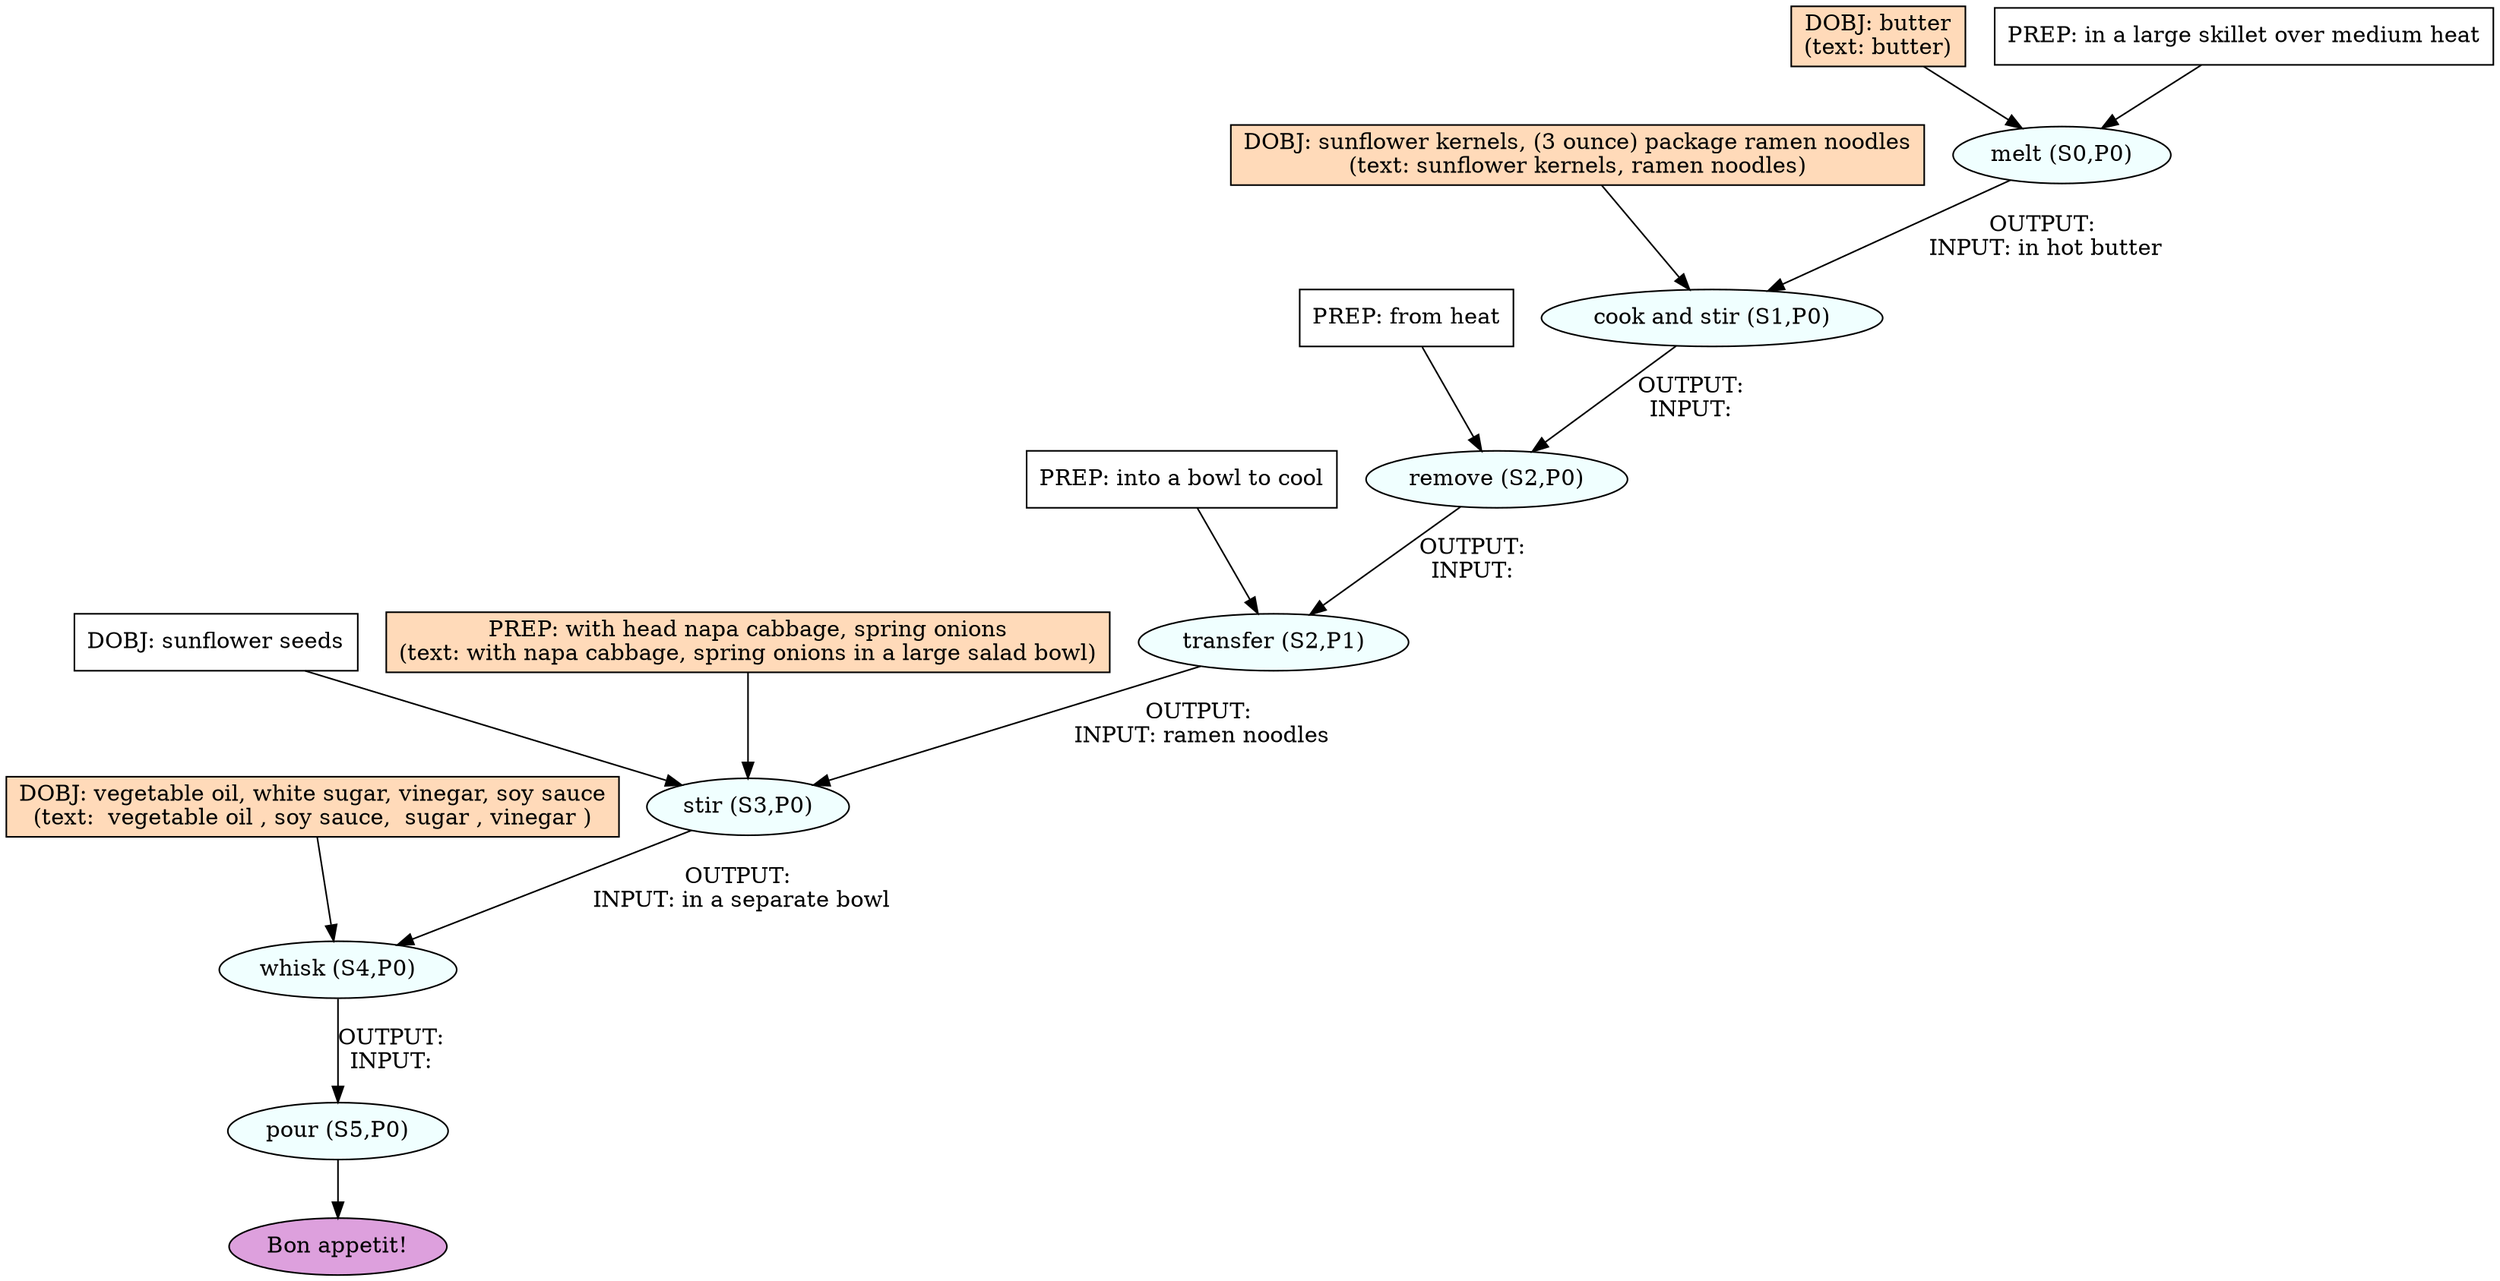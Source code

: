 digraph recipe {
E0[label="melt (S0,P0)", shape=oval, style=filled, fillcolor=azure]
E1[label="cook and stir (S1,P0)", shape=oval, style=filled, fillcolor=azure]
E2[label="remove (S2,P0)", shape=oval, style=filled, fillcolor=azure]
E3[label="transfer (S2,P1)", shape=oval, style=filled, fillcolor=azure]
E4[label="stir (S3,P0)", shape=oval, style=filled, fillcolor=azure]
E5[label="whisk (S4,P0)", shape=oval, style=filled, fillcolor=azure]
E6[label="pour (S5,P0)", shape=oval, style=filled, fillcolor=azure]
D0[label="DOBJ: butter
(text: butter)", shape=box, style=filled, fillcolor=peachpuff]
D0 -> E0
P0_0[label="PREP: in a large skillet over medium heat", shape=box, style=filled, fillcolor=white]
P0_0 -> E0
D1_ing[label="DOBJ: sunflower kernels, (3 ounce) package ramen noodles
(text: sunflower kernels, ramen noodles)", shape=box, style=filled, fillcolor=peachpuff]
D1_ing -> E1
E0 -> E1 [label="OUTPUT: 
INPUT: in hot butter"]
E1 -> E2 [label="OUTPUT: 
INPUT: "]
P2_0_0[label="PREP: from heat", shape=box, style=filled, fillcolor=white]
P2_0_0 -> E2
E2 -> E3 [label="OUTPUT: 
INPUT: "]
P3_0_0[label="PREP: into a bowl to cool", shape=box, style=filled, fillcolor=white]
P3_0_0 -> E3
E3 -> E4 [label="OUTPUT: 
INPUT: ramen noodles"]
D4_1[label="DOBJ: sunflower seeds", shape=box, style=filled, fillcolor=white]
D4_1 -> E4
P4_0_ing[label="PREP: with head napa cabbage, spring onions
(text: with napa cabbage, spring onions in a large salad bowl)", shape=box, style=filled, fillcolor=peachpuff]
P4_0_ing -> E4
D5_ing[label="DOBJ: vegetable oil, white sugar, vinegar, soy sauce
(text:  vegetable oil , soy sauce,  sugar , vinegar )", shape=box, style=filled, fillcolor=peachpuff]
D5_ing -> E5
E4 -> E5 [label="OUTPUT: 
INPUT: in a separate bowl"]
E5 -> E6 [label="OUTPUT: 
INPUT: "]
EOR[label="Bon appetit!", shape=oval, style=filled, fillcolor=plum]
E6 -> EOR
}
